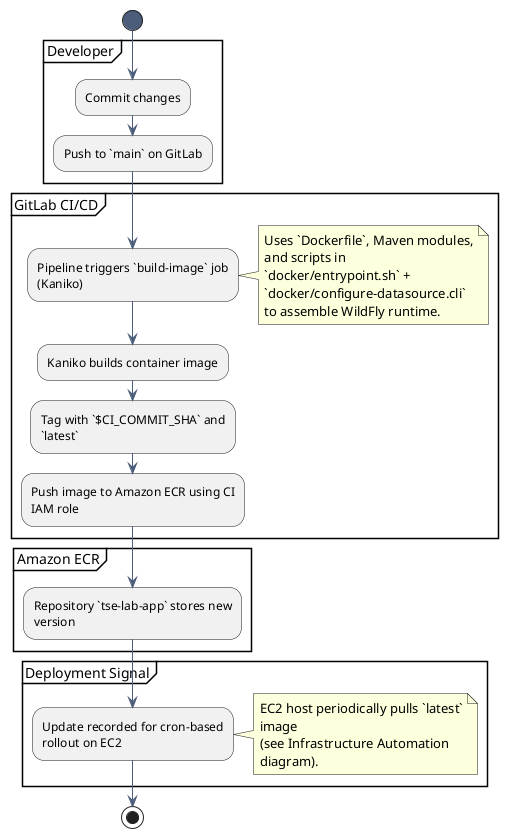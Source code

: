@startuml CIPipeline
skinparam backgroundColor #ffffff
skinparam activity {
  ArrowColor #4b5d7a
  FontName Helvetica
  FontSize 12
  StartColor #4b5d7a
  EndColor #4b5d7a
  BarColor #4b5d7a
}
skinparam wrapWidth 220
skinparam maxMessageSize 260

start

partition "Developer" {
  :Commit changes;
  :Push to `main` on GitLab;
}

partition "GitLab CI/CD" {
  :Pipeline triggers `build-image` job (Kaniko);
  note right
    Uses `Dockerfile`, Maven modules, and scripts in
    `docker/entrypoint.sh` + `docker/configure-datasource.cli`
    to assemble WildFly runtime.
  end note
  :Kaniko builds container image;
  :Tag with `$CI_COMMIT_SHA` and `latest`;
  :Push image to Amazon ECR using CI IAM role;
}

partition "Amazon ECR" {
  :Repository `tse-lab-app` stores new version;
}

partition "Deployment Signal" {
  :Update recorded for cron-based rollout on EC2;
  note right
    EC2 host periodically pulls `latest` image
    (see Infrastructure Automation diagram).
  end note
}

stop

@enduml
